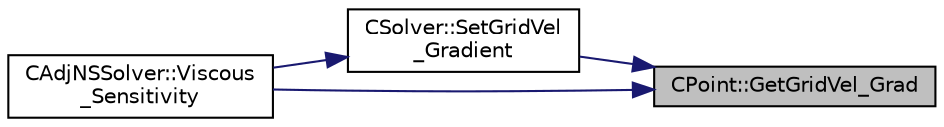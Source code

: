 digraph "CPoint::GetGridVel_Grad"
{
 // LATEX_PDF_SIZE
  edge [fontname="Helvetica",fontsize="10",labelfontname="Helvetica",labelfontsize="10"];
  node [fontname="Helvetica",fontsize="10",shape=record];
  rankdir="RL";
  Node1 [label="CPoint::GetGridVel_Grad",height=0.2,width=0.4,color="black", fillcolor="grey75", style="filled", fontcolor="black",tooltip="Get the grid velocity gradients for the entire domain."];
  Node1 -> Node2 [dir="back",color="midnightblue",fontsize="10",style="solid",fontname="Helvetica"];
  Node2 [label="CSolver::SetGridVel\l_Gradient",height=0.2,width=0.4,color="black", fillcolor="white", style="filled",URL="$classCSolver.html#a97b44a07fbfd5773134af05937503df2",tooltip="Compute the Least Squares gradient of the grid velocity."];
  Node2 -> Node3 [dir="back",color="midnightblue",fontsize="10",style="solid",fontname="Helvetica"];
  Node3 [label="CAdjNSSolver::Viscous\l_Sensitivity",height=0.2,width=0.4,color="black", fillcolor="white", style="filled",URL="$classCAdjNSSolver.html#a6e72f094190680fa7fb078d7aae9c1d8",tooltip="Compute the viscous sensitivity of the functional."];
  Node1 -> Node3 [dir="back",color="midnightblue",fontsize="10",style="solid",fontname="Helvetica"];
}
